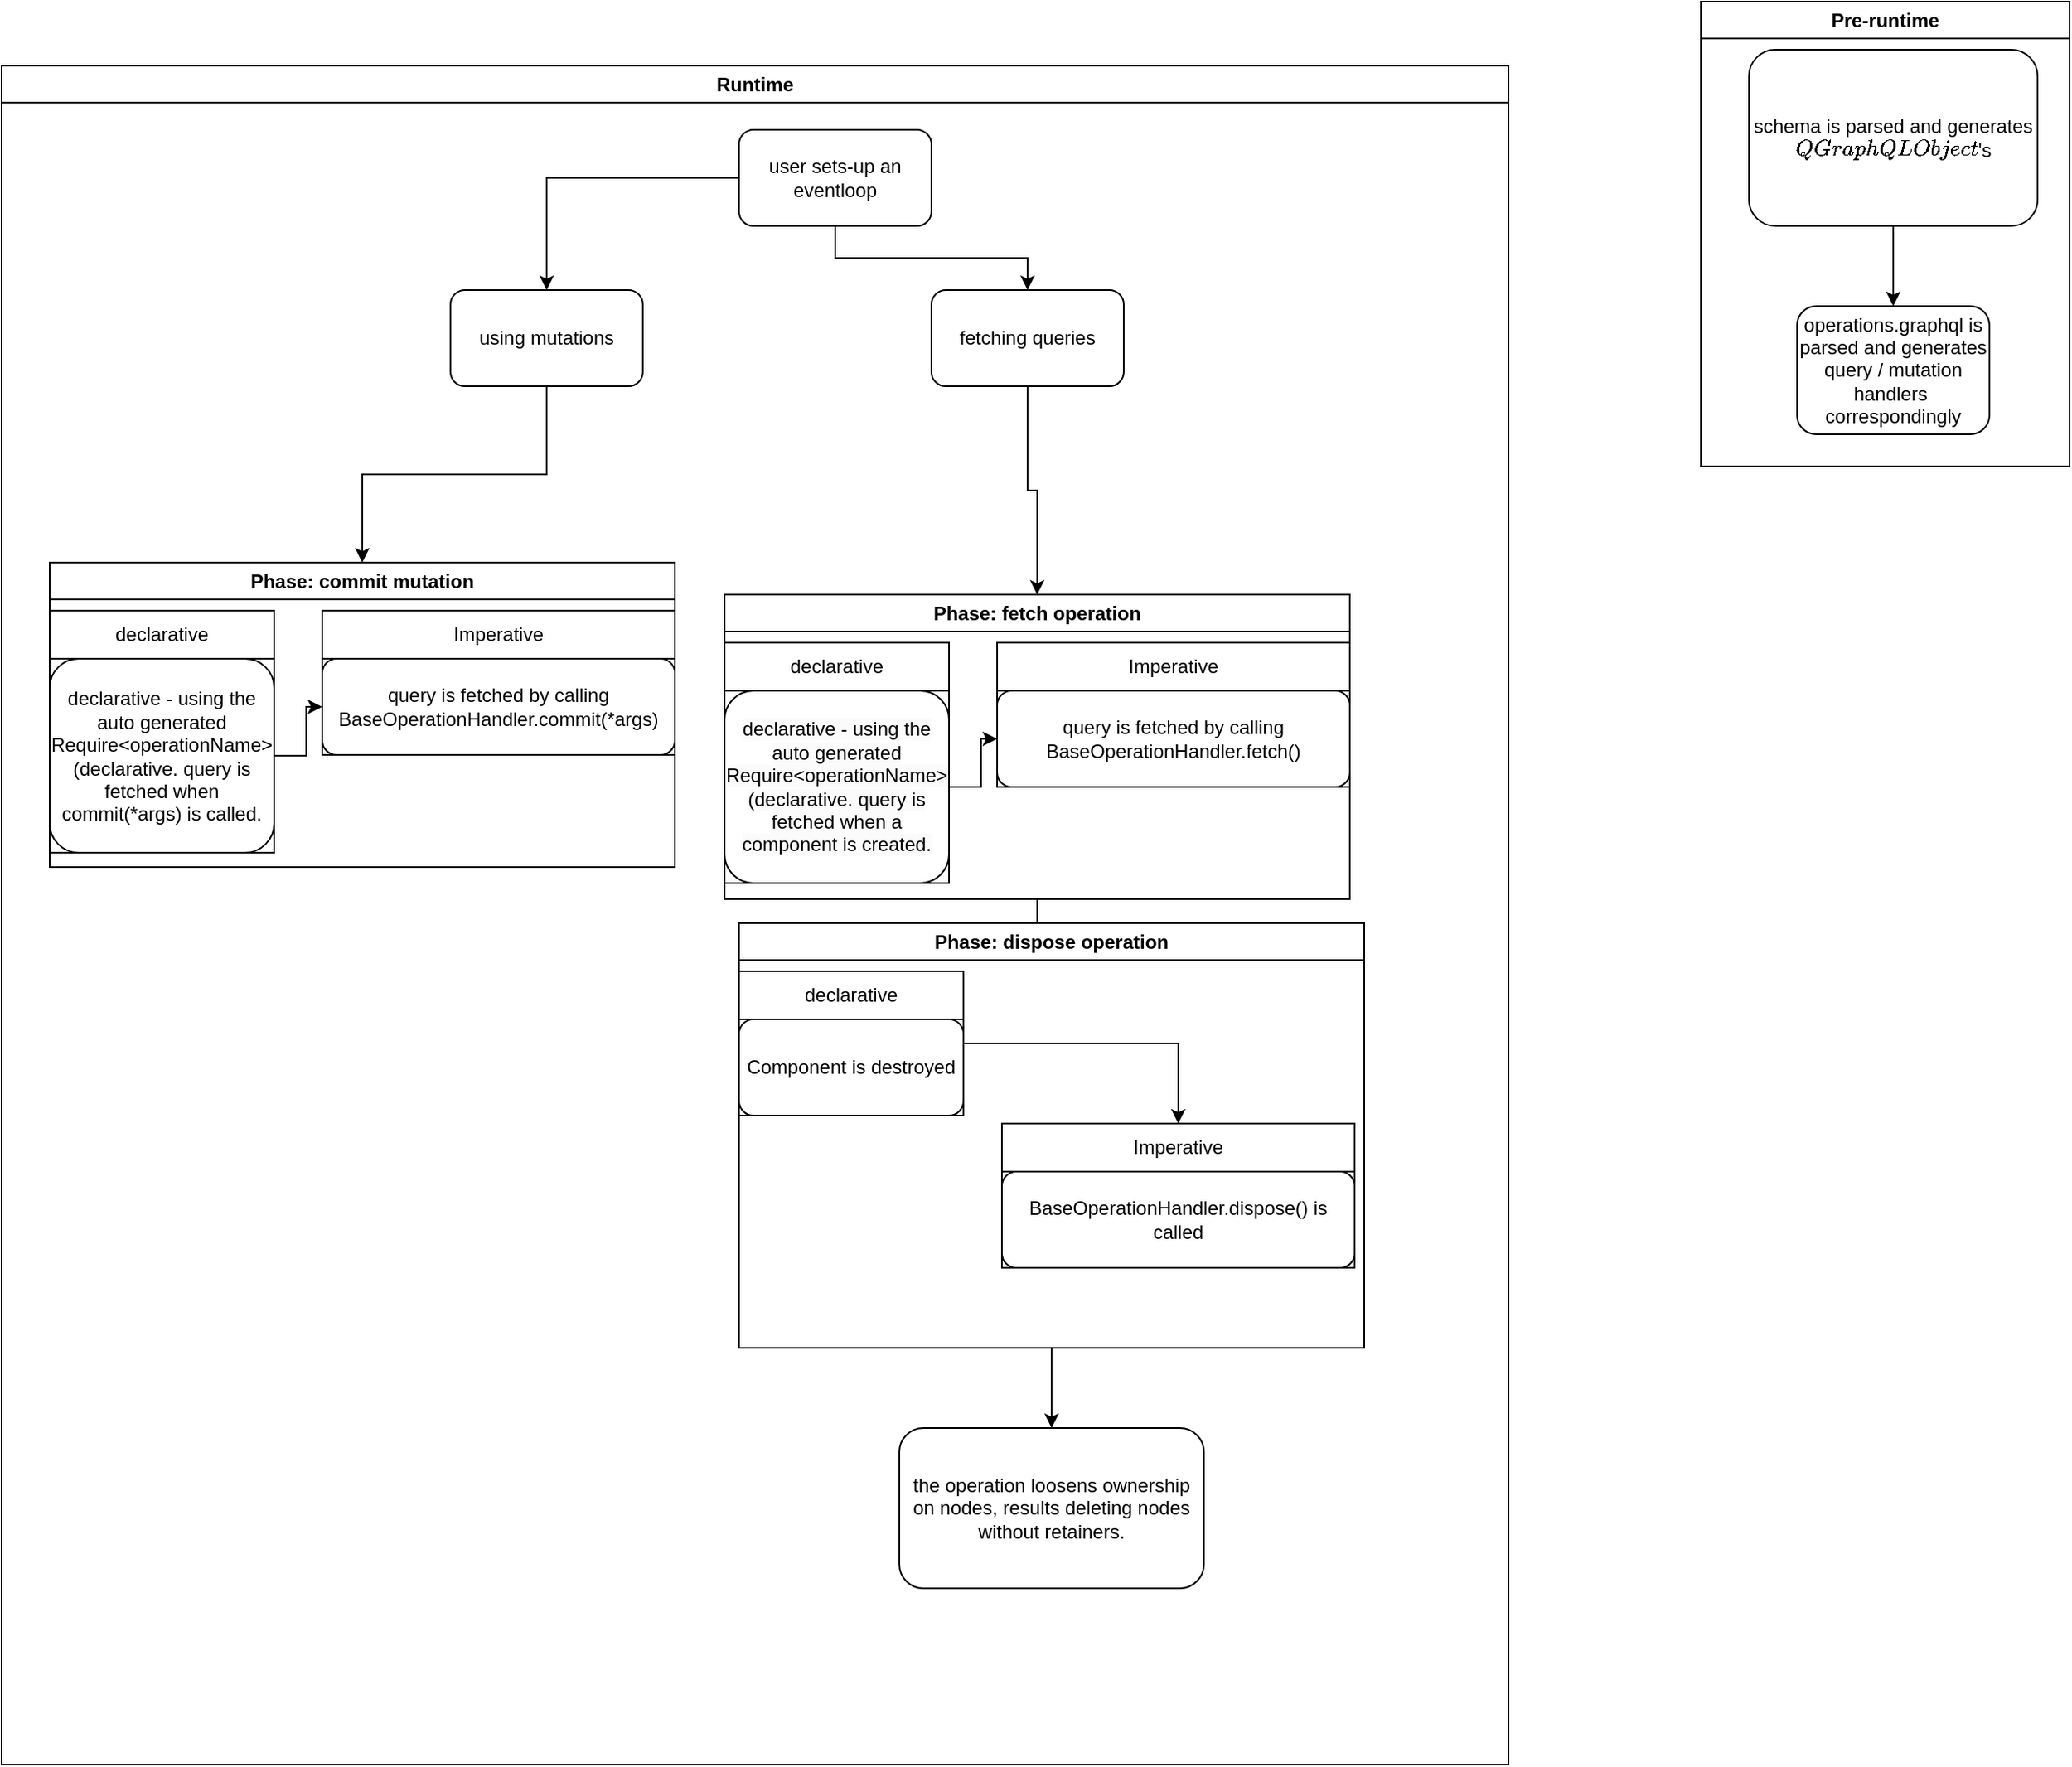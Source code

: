 <mxfile version="21.0.6" type="github">
  <diagram id="C5RBs43oDa-KdzZeNtuy" name="v0.3">
    <mxGraphModel dx="2187" dy="807" grid="1" gridSize="10" guides="1" tooltips="1" connect="1" arrows="1" fold="1" page="1" pageScale="1" pageWidth="827" pageHeight="1169" math="0" shadow="0">
      <root>
        <mxCell id="WIyWlLk6GJQsqaUBKTNV-0" />
        <mxCell id="WIyWlLk6GJQsqaUBKTNV-1" parent="WIyWlLk6GJQsqaUBKTNV-0" />
        <mxCell id="EOmv4hRw70twa0YLxiHF-4" value="Pre-runtime&lt;br&gt;" style="swimlane;whiteSpace=wrap;html=1;" parent="WIyWlLk6GJQsqaUBKTNV-1" vertex="1">
          <mxGeometry x="810" y="20" width="230" height="290" as="geometry">
            <mxRectangle x="420" y="40" width="110" height="30" as="alternateBounds" />
          </mxGeometry>
        </mxCell>
        <mxCell id="EOmv4hRw70twa0YLxiHF-8" value="" style="edgeStyle=orthogonalEdgeStyle;rounded=0;orthogonalLoop=1;jettySize=auto;html=1;" parent="EOmv4hRw70twa0YLxiHF-4" source="EOmv4hRw70twa0YLxiHF-5" target="EOmv4hRw70twa0YLxiHF-7" edge="1">
          <mxGeometry relative="1" as="geometry" />
        </mxCell>
        <mxCell id="EOmv4hRw70twa0YLxiHF-5" value="schema is parsed and generates `QGraphQLObject`&#39;s" style="rounded=1;whiteSpace=wrap;html=1;" parent="EOmv4hRw70twa0YLxiHF-4" vertex="1">
          <mxGeometry x="30" y="30" width="180" height="110" as="geometry" />
        </mxCell>
        <mxCell id="EOmv4hRw70twa0YLxiHF-7" value="operations.graphql is parsed and generates query / mutation handlers&amp;nbsp; correspondingly" style="whiteSpace=wrap;html=1;rounded=1;" parent="EOmv4hRw70twa0YLxiHF-4" vertex="1">
          <mxGeometry x="60" y="190" width="120" height="80" as="geometry" />
        </mxCell>
        <mxCell id="vrsXb0neiV9GhgLSQQDM-0" value="Runtime&lt;br&gt;" style="swimlane;whiteSpace=wrap;html=1;" parent="WIyWlLk6GJQsqaUBKTNV-1" vertex="1">
          <mxGeometry x="-250" y="60" width="940" height="1060" as="geometry" />
        </mxCell>
        <mxCell id="Xat6MT_SiIzXH4kpxvsE-2" value="" style="edgeStyle=orthogonalEdgeStyle;rounded=0;orthogonalLoop=1;jettySize=auto;html=1;" edge="1" parent="vrsXb0neiV9GhgLSQQDM-0" source="vrsXb0neiV9GhgLSQQDM-1" target="Xat6MT_SiIzXH4kpxvsE-1">
          <mxGeometry relative="1" as="geometry" />
        </mxCell>
        <mxCell id="Xat6MT_SiIzXH4kpxvsE-28" value="" style="edgeStyle=orthogonalEdgeStyle;rounded=0;orthogonalLoop=1;jettySize=auto;html=1;" edge="1" parent="vrsXb0neiV9GhgLSQQDM-0" source="vrsXb0neiV9GhgLSQQDM-1" target="Xat6MT_SiIzXH4kpxvsE-27">
          <mxGeometry relative="1" as="geometry" />
        </mxCell>
        <mxCell id="vrsXb0neiV9GhgLSQQDM-1" value="user sets-up an eventloop" style="rounded=1;whiteSpace=wrap;html=1;" parent="vrsXb0neiV9GhgLSQQDM-0" vertex="1">
          <mxGeometry x="460" y="40" width="120" height="60" as="geometry" />
        </mxCell>
        <mxCell id="Xat6MT_SiIzXH4kpxvsE-100" style="edgeStyle=orthogonalEdgeStyle;rounded=0;orthogonalLoop=1;jettySize=auto;html=1;" edge="1" parent="vrsXb0neiV9GhgLSQQDM-0" source="Xat6MT_SiIzXH4kpxvsE-1" target="Xat6MT_SiIzXH4kpxvsE-36">
          <mxGeometry relative="1" as="geometry" />
        </mxCell>
        <mxCell id="Xat6MT_SiIzXH4kpxvsE-1" value="fetching queries" style="whiteSpace=wrap;html=1;rounded=1;" vertex="1" parent="vrsXb0neiV9GhgLSQQDM-0">
          <mxGeometry x="580" y="140" width="120" height="60" as="geometry" />
        </mxCell>
        <mxCell id="Xat6MT_SiIzXH4kpxvsE-20" value="the operation loosens ownership on nodes, results deleting nodes without retainers." style="whiteSpace=wrap;html=1;rounded=1;" vertex="1" parent="vrsXb0neiV9GhgLSQQDM-0">
          <mxGeometry x="560" y="850" width="190" height="100" as="geometry" />
        </mxCell>
        <mxCell id="Xat6MT_SiIzXH4kpxvsE-30" value="" style="edgeStyle=orthogonalEdgeStyle;rounded=0;orthogonalLoop=1;jettySize=auto;html=1;entryX=0.5;entryY=0;entryDx=0;entryDy=0;" edge="1" parent="vrsXb0neiV9GhgLSQQDM-0" source="Xat6MT_SiIzXH4kpxvsE-27" target="Xat6MT_SiIzXH4kpxvsE-94">
          <mxGeometry relative="1" as="geometry">
            <mxPoint x="270" y="230" as="targetPoint" />
          </mxGeometry>
        </mxCell>
        <mxCell id="Xat6MT_SiIzXH4kpxvsE-27" value="using mutations" style="rounded=1;whiteSpace=wrap;html=1;" vertex="1" parent="vrsXb0neiV9GhgLSQQDM-0">
          <mxGeometry x="280" y="140" width="120" height="60" as="geometry" />
        </mxCell>
        <mxCell id="Xat6MT_SiIzXH4kpxvsE-90" style="edgeStyle=orthogonalEdgeStyle;rounded=0;orthogonalLoop=1;jettySize=auto;html=1;" edge="1" parent="vrsXb0neiV9GhgLSQQDM-0" source="Xat6MT_SiIzXH4kpxvsE-36" target="Xat6MT_SiIzXH4kpxvsE-85">
          <mxGeometry relative="1" as="geometry" />
        </mxCell>
        <mxCell id="Xat6MT_SiIzXH4kpxvsE-36" value="Phase: fetch operation" style="swimlane;whiteSpace=wrap;html=1;" vertex="1" parent="vrsXb0neiV9GhgLSQQDM-0">
          <mxGeometry x="451" y="330" width="390" height="190" as="geometry" />
        </mxCell>
        <mxCell id="Xat6MT_SiIzXH4kpxvsE-37" value="declarative" style="swimlane;fontStyle=0;childLayout=stackLayout;horizontal=1;startSize=30;horizontalStack=0;resizeParent=1;resizeParentMax=0;resizeLast=0;collapsible=1;marginBottom=0;whiteSpace=wrap;html=1;" vertex="1" parent="Xat6MT_SiIzXH4kpxvsE-36">
          <mxGeometry y="30" width="140" height="150" as="geometry" />
        </mxCell>
        <mxCell id="Xat6MT_SiIzXH4kpxvsE-7" value="&lt;span style=&quot;color: rgb(0, 0, 0); font-family: Helvetica; font-size: 12px; font-style: normal; font-variant-ligatures: normal; font-variant-caps: normal; font-weight: 400; letter-spacing: normal; orphans: 2; text-align: center; text-indent: 0px; text-transform: none; widows: 2; word-spacing: 0px; -webkit-text-stroke-width: 0px; background-color: rgb(251, 251, 251); text-decoration-thickness: initial; text-decoration-style: initial; text-decoration-color: initial; float: none; display: inline !important;&quot;&gt;declarative - using the auto generated Require&amp;lt;operationName&amp;gt; (declarative. query is fetched when a component is created.&lt;/span&gt;" style="whiteSpace=wrap;html=1;rounded=1;" vertex="1" parent="Xat6MT_SiIzXH4kpxvsE-37">
          <mxGeometry y="30" width="140" height="120" as="geometry" />
        </mxCell>
        <mxCell id="Xat6MT_SiIzXH4kpxvsE-41" value="Imperative" style="swimlane;fontStyle=0;childLayout=stackLayout;horizontal=1;startSize=30;horizontalStack=0;resizeParent=1;resizeParentMax=0;resizeLast=0;collapsible=1;marginBottom=0;whiteSpace=wrap;html=1;" vertex="1" parent="Xat6MT_SiIzXH4kpxvsE-36">
          <mxGeometry x="170" y="30" width="220" height="90" as="geometry" />
        </mxCell>
        <mxCell id="Xat6MT_SiIzXH4kpxvsE-16" value="query is fetched by calling BaseOperationHandler.fetch()" style="whiteSpace=wrap;html=1;rounded=1;" vertex="1" parent="Xat6MT_SiIzXH4kpxvsE-41">
          <mxGeometry y="30" width="220" height="60" as="geometry" />
        </mxCell>
        <mxCell id="Xat6MT_SiIzXH4kpxvsE-91" style="edgeStyle=orthogonalEdgeStyle;rounded=0;orthogonalLoop=1;jettySize=auto;html=1;" edge="1" parent="Xat6MT_SiIzXH4kpxvsE-36" source="Xat6MT_SiIzXH4kpxvsE-7" target="Xat6MT_SiIzXH4kpxvsE-16">
          <mxGeometry relative="1" as="geometry" />
        </mxCell>
        <mxCell id="Xat6MT_SiIzXH4kpxvsE-93" style="edgeStyle=orthogonalEdgeStyle;rounded=0;orthogonalLoop=1;jettySize=auto;html=1;" edge="1" parent="vrsXb0neiV9GhgLSQQDM-0" source="Xat6MT_SiIzXH4kpxvsE-85" target="Xat6MT_SiIzXH4kpxvsE-20">
          <mxGeometry relative="1" as="geometry" />
        </mxCell>
        <mxCell id="Xat6MT_SiIzXH4kpxvsE-85" value="Phase: dispose operation" style="swimlane;whiteSpace=wrap;html=1;" vertex="1" parent="vrsXb0neiV9GhgLSQQDM-0">
          <mxGeometry x="460" y="535" width="390" height="265" as="geometry" />
        </mxCell>
        <mxCell id="Xat6MT_SiIzXH4kpxvsE-92" style="edgeStyle=orthogonalEdgeStyle;rounded=0;orthogonalLoop=1;jettySize=auto;html=1;" edge="1" parent="Xat6MT_SiIzXH4kpxvsE-85" source="Xat6MT_SiIzXH4kpxvsE-86" target="Xat6MT_SiIzXH4kpxvsE-88">
          <mxGeometry relative="1" as="geometry" />
        </mxCell>
        <mxCell id="Xat6MT_SiIzXH4kpxvsE-86" value="declarative" style="swimlane;fontStyle=0;childLayout=stackLayout;horizontal=1;startSize=30;horizontalStack=0;resizeParent=1;resizeParentMax=0;resizeLast=0;collapsible=1;marginBottom=0;whiteSpace=wrap;html=1;" vertex="1" parent="Xat6MT_SiIzXH4kpxvsE-85">
          <mxGeometry y="30" width="140" height="90" as="geometry" />
        </mxCell>
        <mxCell id="Xat6MT_SiIzXH4kpxvsE-10" value="Component is destroyed" style="whiteSpace=wrap;html=1;rounded=1;" vertex="1" parent="Xat6MT_SiIzXH4kpxvsE-86">
          <mxGeometry y="30" width="140" height="60" as="geometry" />
        </mxCell>
        <mxCell id="Xat6MT_SiIzXH4kpxvsE-88" value="Imperative" style="swimlane;fontStyle=0;childLayout=stackLayout;horizontal=1;startSize=30;horizontalStack=0;resizeParent=1;resizeParentMax=0;resizeLast=0;collapsible=1;marginBottom=0;whiteSpace=wrap;html=1;" vertex="1" parent="Xat6MT_SiIzXH4kpxvsE-85">
          <mxGeometry x="164" y="125" width="220" height="90" as="geometry" />
        </mxCell>
        <mxCell id="Xat6MT_SiIzXH4kpxvsE-89" value="BaseOperationHandler.dispose() is called" style="whiteSpace=wrap;html=1;rounded=1;" vertex="1" parent="Xat6MT_SiIzXH4kpxvsE-88">
          <mxGeometry y="30" width="220" height="60" as="geometry" />
        </mxCell>
        <mxCell id="Xat6MT_SiIzXH4kpxvsE-94" value="Phase: commit mutation" style="swimlane;whiteSpace=wrap;html=1;" vertex="1" parent="vrsXb0neiV9GhgLSQQDM-0">
          <mxGeometry x="30" y="310" width="390" height="190" as="geometry" />
        </mxCell>
        <mxCell id="Xat6MT_SiIzXH4kpxvsE-95" value="declarative" style="swimlane;fontStyle=0;childLayout=stackLayout;horizontal=1;startSize=30;horizontalStack=0;resizeParent=1;resizeParentMax=0;resizeLast=0;collapsible=1;marginBottom=0;whiteSpace=wrap;html=1;" vertex="1" parent="Xat6MT_SiIzXH4kpxvsE-94">
          <mxGeometry y="30" width="140" height="151" as="geometry" />
        </mxCell>
        <mxCell id="Xat6MT_SiIzXH4kpxvsE-96" value="declarative - using the auto generated Require&amp;lt;operationName&amp;gt; (declarative. query is fetched when commit(*args) is called." style="whiteSpace=wrap;html=1;rounded=1;" vertex="1" parent="Xat6MT_SiIzXH4kpxvsE-95">
          <mxGeometry y="30" width="140" height="121" as="geometry" />
        </mxCell>
        <mxCell id="Xat6MT_SiIzXH4kpxvsE-97" value="Imperative" style="swimlane;fontStyle=0;childLayout=stackLayout;horizontal=1;startSize=30;horizontalStack=0;resizeParent=1;resizeParentMax=0;resizeLast=0;collapsible=1;marginBottom=0;whiteSpace=wrap;html=1;" vertex="1" parent="Xat6MT_SiIzXH4kpxvsE-94">
          <mxGeometry x="170" y="30" width="220" height="90" as="geometry" />
        </mxCell>
        <mxCell id="Xat6MT_SiIzXH4kpxvsE-98" value="query is fetched by calling BaseOperationHandler.commit(*args)" style="whiteSpace=wrap;html=1;rounded=1;" vertex="1" parent="Xat6MT_SiIzXH4kpxvsE-97">
          <mxGeometry y="30" width="220" height="60" as="geometry" />
        </mxCell>
        <mxCell id="Xat6MT_SiIzXH4kpxvsE-99" style="edgeStyle=orthogonalEdgeStyle;rounded=0;orthogonalLoop=1;jettySize=auto;html=1;" edge="1" parent="Xat6MT_SiIzXH4kpxvsE-94" source="Xat6MT_SiIzXH4kpxvsE-96" target="Xat6MT_SiIzXH4kpxvsE-98">
          <mxGeometry relative="1" as="geometry" />
        </mxCell>
      </root>
    </mxGraphModel>
  </diagram>
</mxfile>
